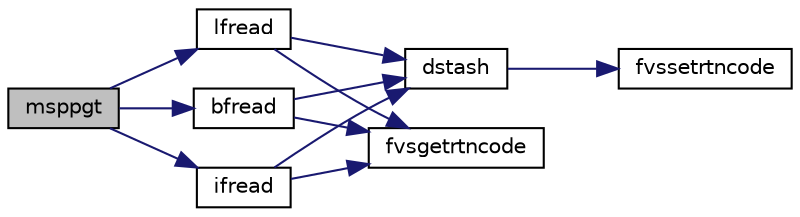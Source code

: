 digraph "msppgt"
{
  edge [fontname="Helvetica",fontsize="10",labelfontname="Helvetica",labelfontsize="10"];
  node [fontname="Helvetica",fontsize="10",shape=record];
  rankdir="LR";
  Node1 [label="msppgt",height=0.2,width=0.4,color="black", fillcolor="grey75", style="filled", fontcolor="black"];
  Node1 -> Node2 [color="midnightblue",fontsize="10",style="solid",fontname="Helvetica"];
  Node2 [label="lfread",height=0.2,width=0.4,color="black", fillcolor="white", style="filled",URL="$putgetsubs_8f.html#a70b92b9b2d5b3716250eaf1a83a813a7"];
  Node2 -> Node3 [color="midnightblue",fontsize="10",style="solid",fontname="Helvetica"];
  Node3 [label="dstash",height=0.2,width=0.4,color="black", fillcolor="white", style="filled",URL="$stash_8f.html#ab9c9d9d960b9ff5fd282ad87c8a9259e"];
  Node3 -> Node4 [color="midnightblue",fontsize="10",style="solid",fontname="Helvetica"];
  Node4 [label="fvssetrtncode",height=0.2,width=0.4,color="black", fillcolor="white", style="filled",URL="$cmdline_8f.html#a079170808ee3336a99645e9e57dfe5a9"];
  Node2 -> Node5 [color="midnightblue",fontsize="10",style="solid",fontname="Helvetica"];
  Node5 [label="fvsgetrtncode",height=0.2,width=0.4,color="black", fillcolor="white", style="filled",URL="$cmdline_8f.html#a0772cb6ab1daa15981fb8fcb46971c27"];
  Node1 -> Node6 [color="midnightblue",fontsize="10",style="solid",fontname="Helvetica"];
  Node6 [label="bfread",height=0.2,width=0.4,color="black", fillcolor="white", style="filled",URL="$putgetsubs_8f.html#a1a2dc8b186f0d0a32a4902e0054088fb"];
  Node6 -> Node3 [color="midnightblue",fontsize="10",style="solid",fontname="Helvetica"];
  Node6 -> Node5 [color="midnightblue",fontsize="10",style="solid",fontname="Helvetica"];
  Node1 -> Node7 [color="midnightblue",fontsize="10",style="solid",fontname="Helvetica"];
  Node7 [label="ifread",height=0.2,width=0.4,color="black", fillcolor="white", style="filled",URL="$putgetsubs_8f.html#aae44ec2c04e88e7741becf1a58fbb4a8"];
  Node7 -> Node3 [color="midnightblue",fontsize="10",style="solid",fontname="Helvetica"];
  Node7 -> Node5 [color="midnightblue",fontsize="10",style="solid",fontname="Helvetica"];
}

